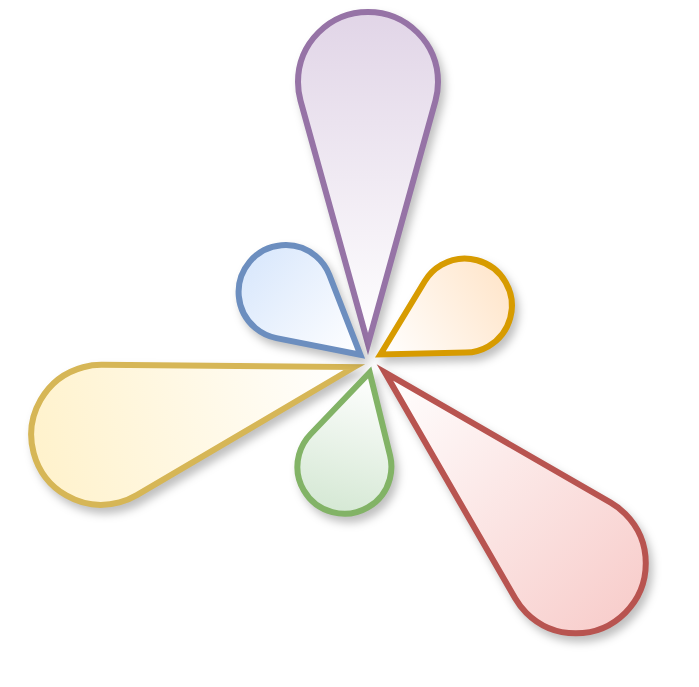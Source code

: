 <mxfile version="25.0.3">
  <diagram name="Page-1" id="79Tc-y5uemfo55bT6z4s">
    <mxGraphModel dx="1593" dy="888" grid="1" gridSize="10" guides="1" tooltips="1" connect="1" arrows="1" fold="1" page="1" pageScale="1" pageWidth="1169" pageHeight="827" math="0" shadow="0">
      <root>
        <mxCell id="0" />
        <mxCell id="1" parent="0" />
        <mxCell id="-bvxPvIqLLMueud4f2wx-1" value="" style="verticalLabelPosition=bottom;verticalAlign=top;html=1;shape=mxgraph.basic.drop;rotation=-45;fillColor=#f8cecc;strokeColor=#b85450;gradientColor=#FFFFFF;gradientDirection=north;strokeWidth=3;shadow=1;" vertex="1" parent="1">
          <mxGeometry x="578.53" y="314.29" width="70" height="170" as="geometry" />
        </mxCell>
        <mxCell id="-bvxPvIqLLMueud4f2wx-2" value="" style="verticalLabelPosition=bottom;verticalAlign=top;html=1;shape=mxgraph.basic.drop;rotation=-180;fillColor=#e1d5e7;strokeColor=#9673a6;gradientColor=#FFFFFF;gradientDirection=north;strokeWidth=3;shadow=1;" vertex="1" parent="1">
          <mxGeometry x="510" y="159" width="70" height="166" as="geometry" />
        </mxCell>
        <mxCell id="-bvxPvIqLLMueud4f2wx-3" value="" style="verticalLabelPosition=bottom;verticalAlign=top;html=1;shape=mxgraph.basic.drop;rotation=75;fillColor=#fff2cc;strokeColor=#d6b656;gradientColor=#FFFFFF;gradientDirection=north;strokeWidth=3;shadow=1;" vertex="1" parent="1">
          <mxGeometry x="423" y="275" width="70" height="166" as="geometry" />
        </mxCell>
        <mxCell id="-bvxPvIqLLMueud4f2wx-4" value="" style="verticalLabelPosition=bottom;verticalAlign=top;html=1;shape=mxgraph.basic.drop;rotation=-120;fillColor=#ffe6cc;strokeColor=#d79b00;gradientColor=#FFFFFF;gradientDirection=north;strokeWidth=3;shadow=1;" vertex="1" parent="1">
          <mxGeometry x="559" y="276" width="46.98" height="72.3" as="geometry" />
        </mxCell>
        <mxCell id="-bvxPvIqLLMueud4f2wx-5" value="" style="verticalLabelPosition=bottom;verticalAlign=top;html=1;shape=mxgraph.basic.drop;rotation=15;fillColor=#d5e8d4;strokeColor=#82b366;gradientColor=#FFFFFF;gradientDirection=north;strokeWidth=3;shadow=1;" vertex="1" parent="1">
          <mxGeometry x="513" y="338" width="46.98" height="72.3" as="geometry" />
        </mxCell>
        <mxCell id="-bvxPvIqLLMueud4f2wx-6" value="" style="verticalLabelPosition=bottom;verticalAlign=top;html=1;shape=mxgraph.basic.drop;rotation=130;fillColor=#dae8fc;strokeColor=#6c8ebf;gradientColor=#FFFFFF;gradientDirection=north;strokeWidth=3;shadow=1;" vertex="1" parent="1">
          <mxGeometry x="490" y="271" width="46.98" height="72.3" as="geometry" />
        </mxCell>
      </root>
    </mxGraphModel>
  </diagram>
</mxfile>
